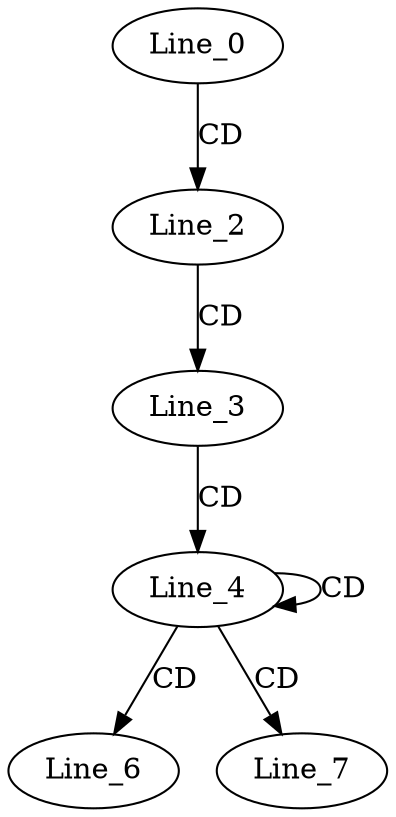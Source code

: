 digraph G {
  Line_0;
  Line_2;
  Line_3;
  Line_4;
  Line_4;
  Line_6;
  Line_7;
  Line_7;
  Line_0 -> Line_2 [ label="CD" ];
  Line_2 -> Line_3 [ label="CD" ];
  Line_3 -> Line_4 [ label="CD" ];
  Line_4 -> Line_4 [ label="CD" ];
  Line_4 -> Line_6 [ label="CD" ];
  Line_4 -> Line_7 [ label="CD" ];
}
